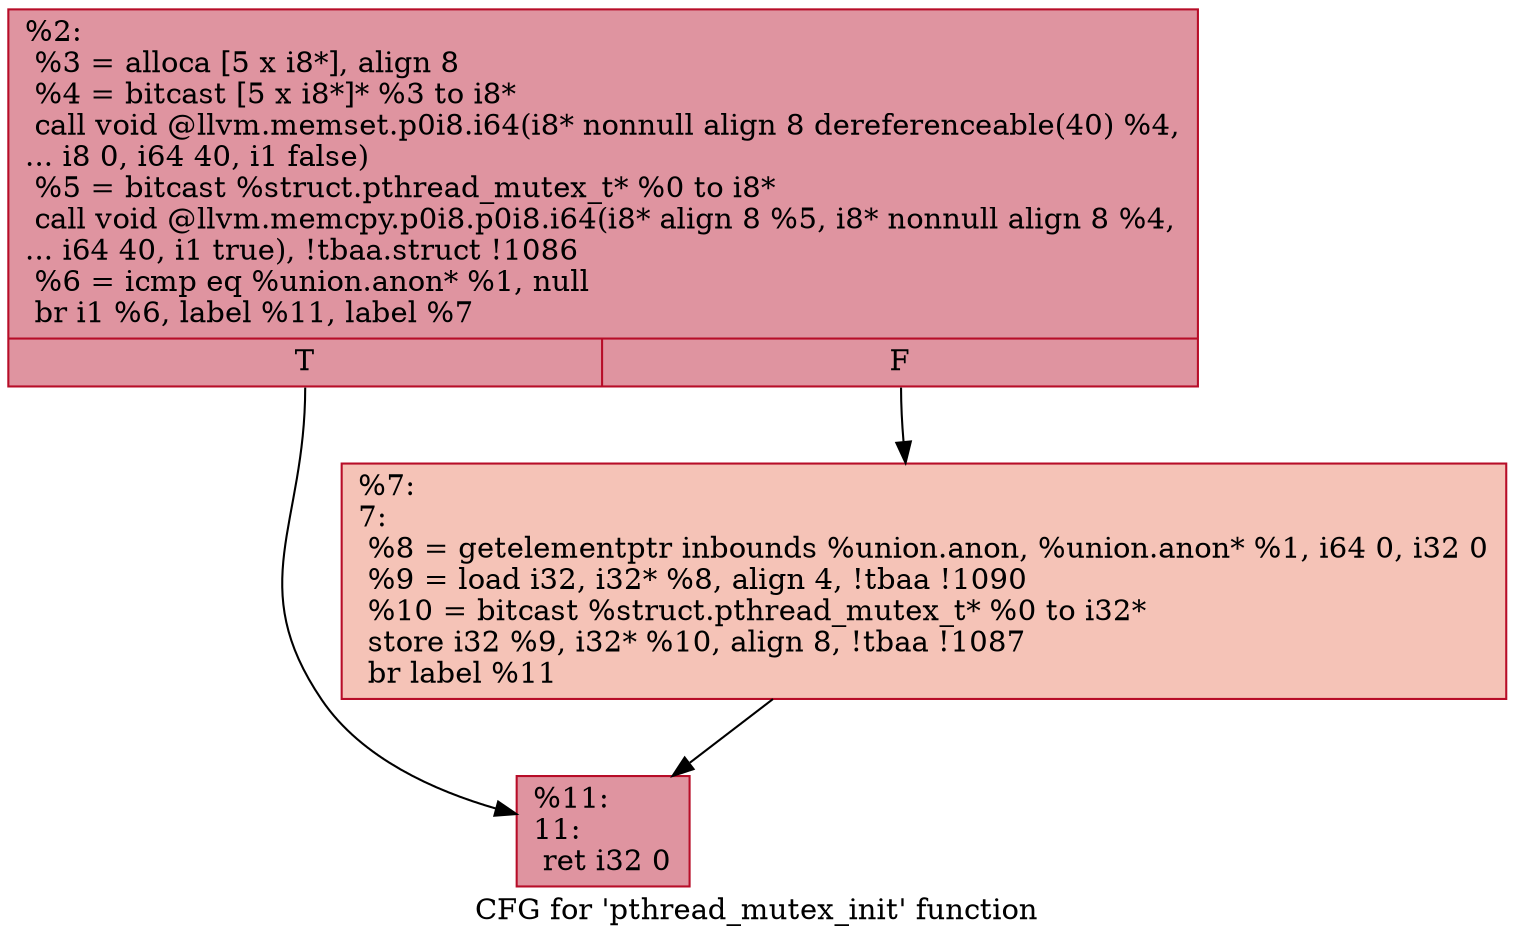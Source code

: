 digraph "CFG for 'pthread_mutex_init' function" {
	label="CFG for 'pthread_mutex_init' function";

	Node0x24792e0 [shape=record,color="#b70d28ff", style=filled, fillcolor="#b70d2870",label="{%2:\l  %3 = alloca [5 x i8*], align 8\l  %4 = bitcast [5 x i8*]* %3 to i8*\l  call void @llvm.memset.p0i8.i64(i8* nonnull align 8 dereferenceable(40) %4,\l... i8 0, i64 40, i1 false)\l  %5 = bitcast %struct.pthread_mutex_t* %0 to i8*\l  call void @llvm.memcpy.p0i8.p0i8.i64(i8* align 8 %5, i8* nonnull align 8 %4,\l... i64 40, i1 true), !tbaa.struct !1086\l  %6 = icmp eq %union.anon* %1, null\l  br i1 %6, label %11, label %7\l|{<s0>T|<s1>F}}"];
	Node0x24792e0:s0 -> Node0x24793e0;
	Node0x24792e0:s1 -> Node0x2479390;
	Node0x2479390 [shape=record,color="#b70d28ff", style=filled, fillcolor="#e8765c70",label="{%7:\l7:                                                \l  %8 = getelementptr inbounds %union.anon, %union.anon* %1, i64 0, i32 0\l  %9 = load i32, i32* %8, align 4, !tbaa !1090\l  %10 = bitcast %struct.pthread_mutex_t* %0 to i32*\l  store i32 %9, i32* %10, align 8, !tbaa !1087\l  br label %11\l}"];
	Node0x2479390 -> Node0x24793e0;
	Node0x24793e0 [shape=record,color="#b70d28ff", style=filled, fillcolor="#b70d2870",label="{%11:\l11:                                               \l  ret i32 0\l}"];
}

